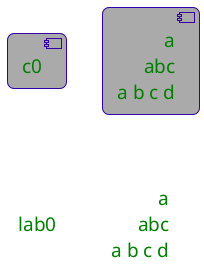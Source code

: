 {
  "sha1": "t89cwd3dqemfd20u1wgp86q6zd881mt",
  "insertion": {
    "when": "2024-06-04T17:28:45.905Z",
    "url": "https://forum.plantuml.net/12923/allow-style-for-collections-or-database-deployment-diagram?show=12925#c12925",
    "user": "plantuml@gmail.com"
  }
}
@startuml
<style>
component {
  FontName SansSerif
  HyperLinkColor red
  FontColor green
  FontSize 19
  FontStyle plain
  HorizontalAlignment right
  RoundCorner 15
  DiagonalCorner 0
  LineColor #3600A8
  LineThickness 1.0
  BackGroundColor #AAA
  Shadowing 0.0
}
label {
  FontName SansSerif
  HyperLinkColor red
  FontColor green
  FontSize 19
  FontStyle plain
  HorizontalAlignment right
  RoundCorner 15
  DiagonalCorner 0
  LineColor #3600A8
  LineThickness 1.0
  BackGroundColor #AAA
  Shadowing 0.0
}
</style>
component c0
component c [
a
abc
a b c d
]

label lab0
label lab [
a
abc
a b c d
]
@enduml
